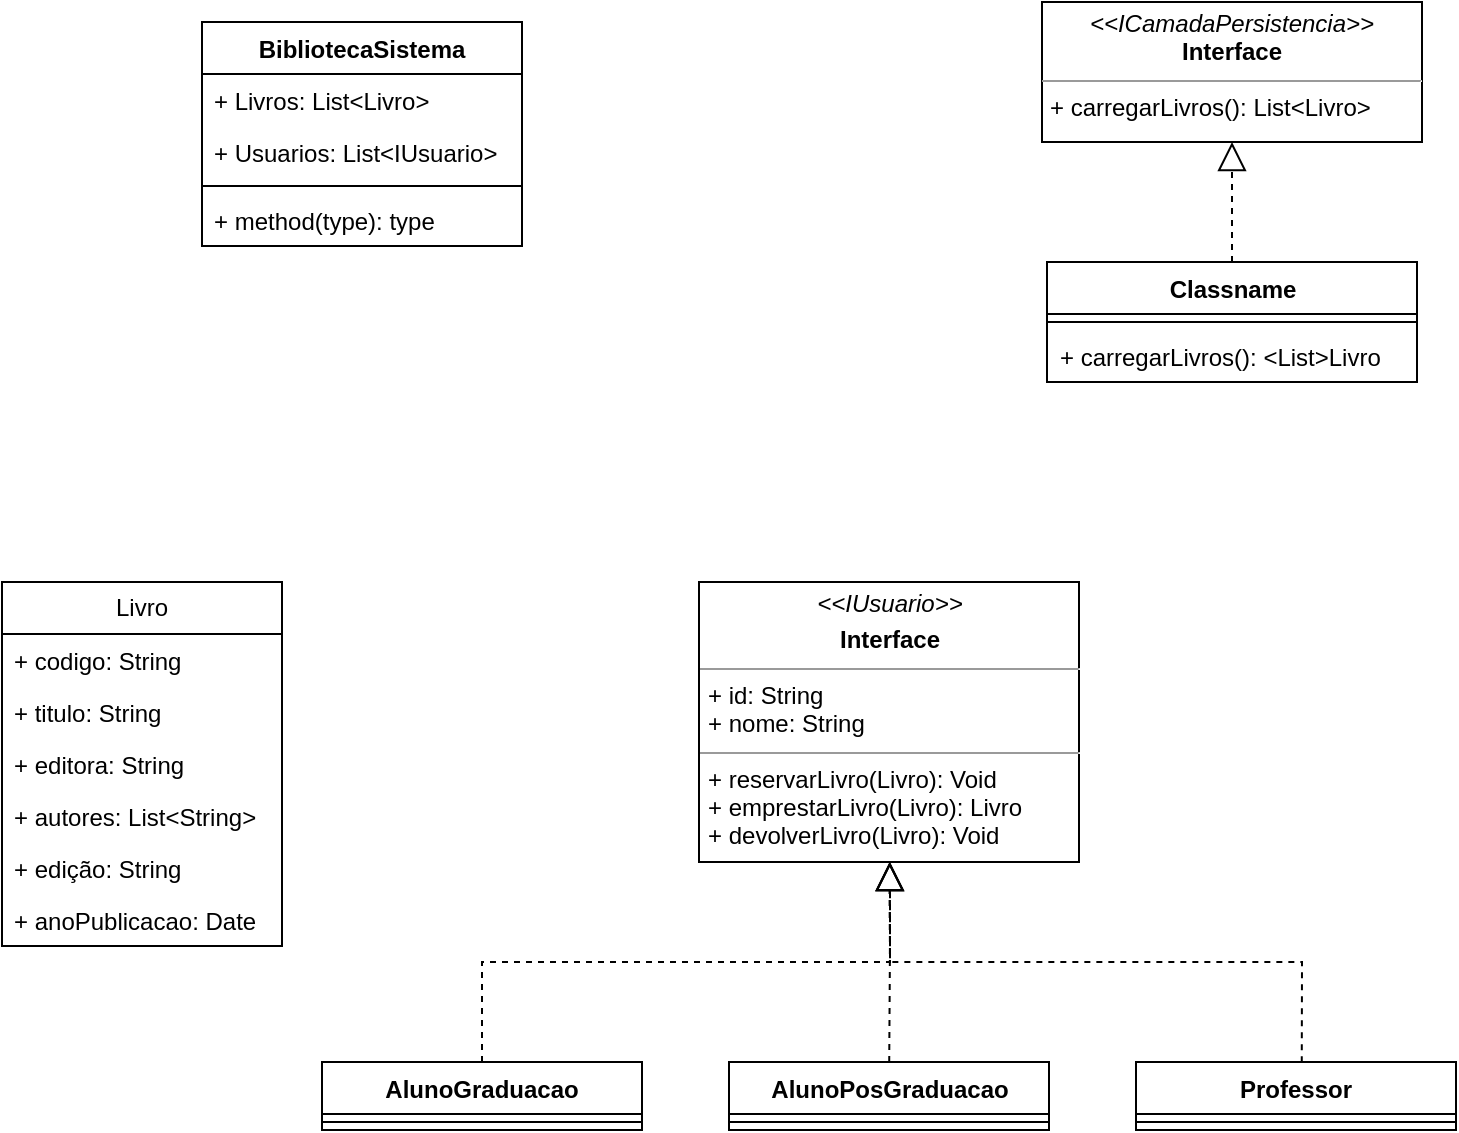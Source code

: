 <mxfile version="22.1.0" type="device">
  <diagram id="C5RBs43oDa-KdzZeNtuy" name="Page-1">
    <mxGraphModel dx="2074" dy="758" grid="1" gridSize="10" guides="1" tooltips="1" connect="1" arrows="1" fold="1" page="1" pageScale="1" pageWidth="827" pageHeight="1169" math="0" shadow="0">
      <root>
        <mxCell id="WIyWlLk6GJQsqaUBKTNV-0" />
        <mxCell id="WIyWlLk6GJQsqaUBKTNV-1" parent="WIyWlLk6GJQsqaUBKTNV-0" />
        <mxCell id="U0iefbjqyvkjw_DYfTgu-0" value="&lt;p style=&quot;margin:0px;margin-top:4px;text-align:center;&quot;&gt;&lt;i&gt;&amp;lt;&amp;lt;IUsuario&amp;gt;&amp;gt;&lt;/i&gt;&lt;/p&gt;&lt;p style=&quot;margin:0px;margin-top:4px;text-align:center;&quot;&gt;&lt;b&gt;Interface&lt;/b&gt;&lt;br&gt;&lt;/p&gt;&lt;hr size=&quot;1&quot;&gt;&lt;p style=&quot;margin:0px;margin-left:4px;&quot;&gt;+ id: String&lt;br&gt;+ nome: String&lt;br&gt;&lt;/p&gt;&lt;hr size=&quot;1&quot;&gt;&lt;p style=&quot;margin:0px;margin-left:4px;&quot;&gt;+ reservarLivro(Livro): Void&lt;br&gt;+ emprestarLivro(Livro): Livro&lt;/p&gt;&lt;p style=&quot;margin:0px;margin-left:4px;&quot;&gt;+&amp;nbsp;devolverLivro(Livro): Void&lt;br&gt;&lt;/p&gt;" style="verticalAlign=top;align=left;overflow=fill;fontSize=12;fontFamily=Helvetica;html=1;whiteSpace=wrap;" parent="WIyWlLk6GJQsqaUBKTNV-1" vertex="1">
          <mxGeometry x="398.5" y="360" width="190" height="140" as="geometry" />
        </mxCell>
        <mxCell id="U0iefbjqyvkjw_DYfTgu-1" value="AlunoGraduacao" style="swimlane;fontStyle=1;align=center;verticalAlign=top;childLayout=stackLayout;horizontal=1;startSize=26;horizontalStack=0;resizeParent=1;resizeParentMax=0;resizeLast=0;collapsible=1;marginBottom=0;whiteSpace=wrap;html=1;" parent="WIyWlLk6GJQsqaUBKTNV-1" vertex="1">
          <mxGeometry x="210" y="600" width="160" height="34" as="geometry" />
        </mxCell>
        <mxCell id="U0iefbjqyvkjw_DYfTgu-3" value="" style="line;strokeWidth=1;fillColor=none;align=left;verticalAlign=middle;spacingTop=-1;spacingLeft=3;spacingRight=3;rotatable=0;labelPosition=right;points=[];portConstraint=eastwest;strokeColor=inherit;" parent="U0iefbjqyvkjw_DYfTgu-1" vertex="1">
          <mxGeometry y="26" width="160" height="8" as="geometry" />
        </mxCell>
        <mxCell id="U0iefbjqyvkjw_DYfTgu-13" value="AlunoPosGraduacao" style="swimlane;fontStyle=1;align=center;verticalAlign=top;childLayout=stackLayout;horizontal=1;startSize=26;horizontalStack=0;resizeParent=1;resizeParentMax=0;resizeLast=0;collapsible=1;marginBottom=0;whiteSpace=wrap;html=1;" parent="WIyWlLk6GJQsqaUBKTNV-1" vertex="1">
          <mxGeometry x="413.5" y="600" width="160" height="34" as="geometry" />
        </mxCell>
        <mxCell id="U0iefbjqyvkjw_DYfTgu-14" value="" style="line;strokeWidth=1;fillColor=none;align=left;verticalAlign=middle;spacingTop=-1;spacingLeft=3;spacingRight=3;rotatable=0;labelPosition=right;points=[];portConstraint=eastwest;strokeColor=inherit;" parent="U0iefbjqyvkjw_DYfTgu-13" vertex="1">
          <mxGeometry y="26" width="160" height="8" as="geometry" />
        </mxCell>
        <mxCell id="U0iefbjqyvkjw_DYfTgu-15" value="Professor" style="swimlane;fontStyle=1;align=center;verticalAlign=top;childLayout=stackLayout;horizontal=1;startSize=26;horizontalStack=0;resizeParent=1;resizeParentMax=0;resizeLast=0;collapsible=1;marginBottom=0;whiteSpace=wrap;html=1;" parent="WIyWlLk6GJQsqaUBKTNV-1" vertex="1">
          <mxGeometry x="617" y="600" width="160" height="34" as="geometry" />
        </mxCell>
        <mxCell id="U0iefbjqyvkjw_DYfTgu-16" value="" style="line;strokeWidth=1;fillColor=none;align=left;verticalAlign=middle;spacingTop=-1;spacingLeft=3;spacingRight=3;rotatable=0;labelPosition=right;points=[];portConstraint=eastwest;strokeColor=inherit;" parent="U0iefbjqyvkjw_DYfTgu-15" vertex="1">
          <mxGeometry y="26" width="160" height="8" as="geometry" />
        </mxCell>
        <mxCell id="U0iefbjqyvkjw_DYfTgu-17" value="" style="endArrow=block;dashed=1;endFill=0;endSize=12;html=1;rounded=0;" parent="WIyWlLk6GJQsqaUBKTNV-1" source="U0iefbjqyvkjw_DYfTgu-13" target="U0iefbjqyvkjw_DYfTgu-0" edge="1">
          <mxGeometry width="160" relative="1" as="geometry">
            <mxPoint x="660" y="530" as="sourcePoint" />
            <mxPoint x="820" y="530" as="targetPoint" />
            <Array as="points">
              <mxPoint x="494" y="540" />
            </Array>
          </mxGeometry>
        </mxCell>
        <mxCell id="U0iefbjqyvkjw_DYfTgu-18" value="" style="endArrow=block;dashed=1;endFill=0;endSize=12;html=1;rounded=0;" parent="WIyWlLk6GJQsqaUBKTNV-1" source="U0iefbjqyvkjw_DYfTgu-1" target="U0iefbjqyvkjw_DYfTgu-0" edge="1">
          <mxGeometry width="160" relative="1" as="geometry">
            <mxPoint x="504" y="610" as="sourcePoint" />
            <mxPoint x="504" y="510" as="targetPoint" />
            <Array as="points">
              <mxPoint x="290" y="550" />
              <mxPoint x="494" y="550" />
            </Array>
          </mxGeometry>
        </mxCell>
        <mxCell id="U0iefbjqyvkjw_DYfTgu-20" value="" style="endArrow=block;dashed=1;endFill=0;endSize=12;html=1;rounded=0;exitX=0.518;exitY=0.005;exitDx=0;exitDy=0;exitPerimeter=0;" parent="WIyWlLk6GJQsqaUBKTNV-1" source="U0iefbjqyvkjw_DYfTgu-15" edge="1">
          <mxGeometry width="160" relative="1" as="geometry">
            <mxPoint x="300" y="610" as="sourcePoint" />
            <mxPoint x="494" y="500" as="targetPoint" />
            <Array as="points">
              <mxPoint x="700" y="550" />
              <mxPoint x="494" y="550" />
            </Array>
          </mxGeometry>
        </mxCell>
        <mxCell id="U0iefbjqyvkjw_DYfTgu-21" value="Livro" style="swimlane;fontStyle=0;childLayout=stackLayout;horizontal=1;startSize=26;fillColor=none;horizontalStack=0;resizeParent=1;resizeParentMax=0;resizeLast=0;collapsible=1;marginBottom=0;whiteSpace=wrap;html=1;" parent="WIyWlLk6GJQsqaUBKTNV-1" vertex="1">
          <mxGeometry x="50" y="360" width="140" height="182" as="geometry" />
        </mxCell>
        <mxCell id="U0iefbjqyvkjw_DYfTgu-22" value="+ codigo: String" style="text;strokeColor=none;fillColor=none;align=left;verticalAlign=top;spacingLeft=4;spacingRight=4;overflow=hidden;rotatable=0;points=[[0,0.5],[1,0.5]];portConstraint=eastwest;whiteSpace=wrap;html=1;" parent="U0iefbjqyvkjw_DYfTgu-21" vertex="1">
          <mxGeometry y="26" width="140" height="26" as="geometry" />
        </mxCell>
        <mxCell id="U0iefbjqyvkjw_DYfTgu-23" value="+ titulo: String" style="text;strokeColor=none;fillColor=none;align=left;verticalAlign=top;spacingLeft=4;spacingRight=4;overflow=hidden;rotatable=0;points=[[0,0.5],[1,0.5]];portConstraint=eastwest;whiteSpace=wrap;html=1;" parent="U0iefbjqyvkjw_DYfTgu-21" vertex="1">
          <mxGeometry y="52" width="140" height="26" as="geometry" />
        </mxCell>
        <mxCell id="U0iefbjqyvkjw_DYfTgu-24" value="+ editora: String" style="text;strokeColor=none;fillColor=none;align=left;verticalAlign=top;spacingLeft=4;spacingRight=4;overflow=hidden;rotatable=0;points=[[0,0.5],[1,0.5]];portConstraint=eastwest;whiteSpace=wrap;html=1;" parent="U0iefbjqyvkjw_DYfTgu-21" vertex="1">
          <mxGeometry y="78" width="140" height="26" as="geometry" />
        </mxCell>
        <mxCell id="U0iefbjqyvkjw_DYfTgu-25" value="+ autores: List&amp;lt;String&amp;gt;" style="text;strokeColor=none;fillColor=none;align=left;verticalAlign=top;spacingLeft=4;spacingRight=4;overflow=hidden;rotatable=0;points=[[0,0.5],[1,0.5]];portConstraint=eastwest;whiteSpace=wrap;html=1;" parent="U0iefbjqyvkjw_DYfTgu-21" vertex="1">
          <mxGeometry y="104" width="140" height="26" as="geometry" />
        </mxCell>
        <mxCell id="U0iefbjqyvkjw_DYfTgu-26" value="+ edição: String" style="text;strokeColor=none;fillColor=none;align=left;verticalAlign=top;spacingLeft=4;spacingRight=4;overflow=hidden;rotatable=0;points=[[0,0.5],[1,0.5]];portConstraint=eastwest;whiteSpace=wrap;html=1;" parent="U0iefbjqyvkjw_DYfTgu-21" vertex="1">
          <mxGeometry y="130" width="140" height="26" as="geometry" />
        </mxCell>
        <mxCell id="U0iefbjqyvkjw_DYfTgu-27" value="+ anoPublicacao: Date" style="text;strokeColor=none;fillColor=none;align=left;verticalAlign=top;spacingLeft=4;spacingRight=4;overflow=hidden;rotatable=0;points=[[0,0.5],[1,0.5]];portConstraint=eastwest;whiteSpace=wrap;html=1;" parent="U0iefbjqyvkjw_DYfTgu-21" vertex="1">
          <mxGeometry y="156" width="140" height="26" as="geometry" />
        </mxCell>
        <mxCell id="U0iefbjqyvkjw_DYfTgu-29" value="BibliotecaSistema" style="swimlane;fontStyle=1;align=center;verticalAlign=top;childLayout=stackLayout;horizontal=1;startSize=26;horizontalStack=0;resizeParent=1;resizeParentMax=0;resizeLast=0;collapsible=1;marginBottom=0;whiteSpace=wrap;html=1;" parent="WIyWlLk6GJQsqaUBKTNV-1" vertex="1">
          <mxGeometry x="150" y="80" width="160" height="112" as="geometry" />
        </mxCell>
        <mxCell id="U0iefbjqyvkjw_DYfTgu-30" value="+ Livros: List&amp;lt;Livro&amp;gt;" style="text;strokeColor=none;fillColor=none;align=left;verticalAlign=top;spacingLeft=4;spacingRight=4;overflow=hidden;rotatable=0;points=[[0,0.5],[1,0.5]];portConstraint=eastwest;whiteSpace=wrap;html=1;" parent="U0iefbjqyvkjw_DYfTgu-29" vertex="1">
          <mxGeometry y="26" width="160" height="26" as="geometry" />
        </mxCell>
        <mxCell id="U0iefbjqyvkjw_DYfTgu-33" value="+ Usuarios: List&amp;lt;IUsuario&amp;gt;" style="text;strokeColor=none;fillColor=none;align=left;verticalAlign=top;spacingLeft=4;spacingRight=4;overflow=hidden;rotatable=0;points=[[0,0.5],[1,0.5]];portConstraint=eastwest;whiteSpace=wrap;html=1;" parent="U0iefbjqyvkjw_DYfTgu-29" vertex="1">
          <mxGeometry y="52" width="160" height="26" as="geometry" />
        </mxCell>
        <mxCell id="U0iefbjqyvkjw_DYfTgu-31" value="" style="line;strokeWidth=1;fillColor=none;align=left;verticalAlign=middle;spacingTop=-1;spacingLeft=3;spacingRight=3;rotatable=0;labelPosition=right;points=[];portConstraint=eastwest;strokeColor=inherit;" parent="U0iefbjqyvkjw_DYfTgu-29" vertex="1">
          <mxGeometry y="78" width="160" height="8" as="geometry" />
        </mxCell>
        <mxCell id="U0iefbjqyvkjw_DYfTgu-32" value="+ method(type): type" style="text;strokeColor=none;fillColor=none;align=left;verticalAlign=top;spacingLeft=4;spacingRight=4;overflow=hidden;rotatable=0;points=[[0,0.5],[1,0.5]];portConstraint=eastwest;whiteSpace=wrap;html=1;" parent="U0iefbjqyvkjw_DYfTgu-29" vertex="1">
          <mxGeometry y="86" width="160" height="26" as="geometry" />
        </mxCell>
        <mxCell id="U0iefbjqyvkjw_DYfTgu-39" value="&lt;p style=&quot;margin:0px;margin-top:4px;text-align:center;&quot;&gt;&lt;i&gt;&amp;lt;&amp;lt;ICamadaPersistencia&amp;gt;&amp;gt;&lt;/i&gt;&lt;br&gt;&lt;b&gt;Interface&lt;/b&gt;&lt;/p&gt;&lt;hr size=&quot;1&quot;&gt;&lt;p style=&quot;margin:0px;margin-left:4px;&quot;&gt;+ carregarLivros(): List&amp;lt;Livro&amp;gt;&lt;br&gt;&lt;br&gt;&lt;/p&gt;" style="verticalAlign=top;align=left;overflow=fill;fontSize=12;fontFamily=Helvetica;html=1;whiteSpace=wrap;" parent="WIyWlLk6GJQsqaUBKTNV-1" vertex="1">
          <mxGeometry x="570" y="70" width="190" height="70" as="geometry" />
        </mxCell>
        <mxCell id="v9RaK7CHnf2T6-HVw8Vl-0" value="Classname" style="swimlane;fontStyle=1;align=center;verticalAlign=top;childLayout=stackLayout;horizontal=1;startSize=26;horizontalStack=0;resizeParent=1;resizeParentMax=0;resizeLast=0;collapsible=1;marginBottom=0;whiteSpace=wrap;html=1;" vertex="1" parent="WIyWlLk6GJQsqaUBKTNV-1">
          <mxGeometry x="572.5" y="200" width="185" height="60" as="geometry" />
        </mxCell>
        <mxCell id="v9RaK7CHnf2T6-HVw8Vl-2" value="" style="line;strokeWidth=1;fillColor=none;align=left;verticalAlign=middle;spacingTop=-1;spacingLeft=3;spacingRight=3;rotatable=0;labelPosition=right;points=[];portConstraint=eastwest;strokeColor=inherit;" vertex="1" parent="v9RaK7CHnf2T6-HVw8Vl-0">
          <mxGeometry y="26" width="185" height="8" as="geometry" />
        </mxCell>
        <mxCell id="v9RaK7CHnf2T6-HVw8Vl-3" value="+ carregarLivros(): &amp;lt;List&amp;gt;Livro" style="text;strokeColor=none;fillColor=none;align=left;verticalAlign=top;spacingLeft=4;spacingRight=4;overflow=hidden;rotatable=0;points=[[0,0.5],[1,0.5]];portConstraint=eastwest;whiteSpace=wrap;html=1;" vertex="1" parent="v9RaK7CHnf2T6-HVw8Vl-0">
          <mxGeometry y="34" width="185" height="26" as="geometry" />
        </mxCell>
        <mxCell id="v9RaK7CHnf2T6-HVw8Vl-4" value="" style="endArrow=block;dashed=1;endFill=0;endSize=12;html=1;rounded=0;" edge="1" parent="WIyWlLk6GJQsqaUBKTNV-1" source="v9RaK7CHnf2T6-HVw8Vl-0" target="U0iefbjqyvkjw_DYfTgu-39">
          <mxGeometry width="160" relative="1" as="geometry">
            <mxPoint x="400" y="240" as="sourcePoint" />
            <mxPoint x="560" y="240" as="targetPoint" />
          </mxGeometry>
        </mxCell>
      </root>
    </mxGraphModel>
  </diagram>
</mxfile>
